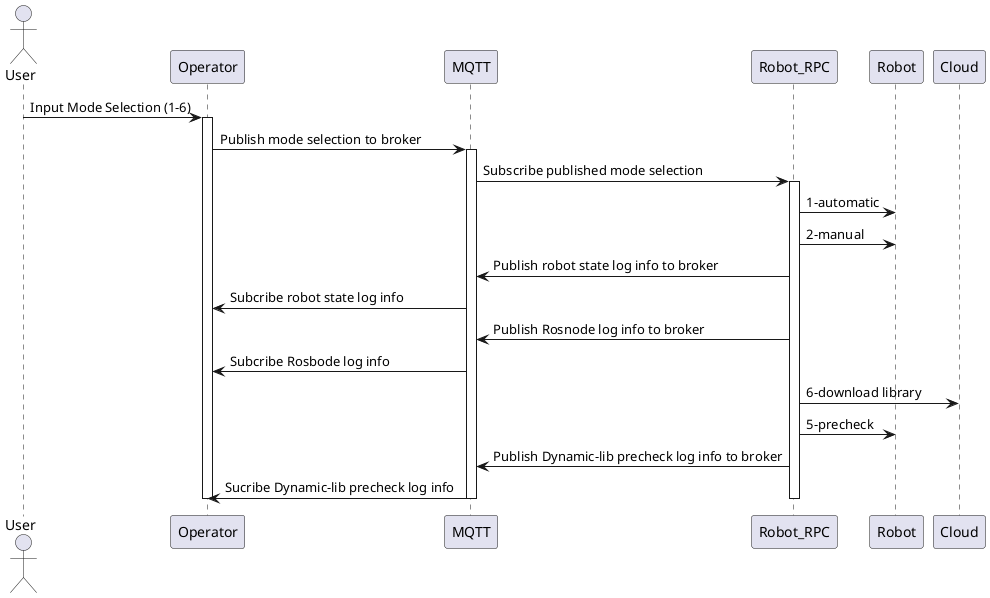 @startuml

actor User

User -> Operator : Input Mode Selection (1-6)
activate Operator
Operator -> MQTT: Publish mode selection to broker
activate MQTT
MQTT -> Robot_RPC: Subscribe published mode selection
activate Robot_RPC
Robot_RPC -> Robot : 1-automatic
Robot_RPC -> Robot : 2-manual
Robot_RPC -> MQTT : Publish robot state log info to broker
MQTT -> Operator :  Subcribe robot state log info
Robot_RPC -> MQTT : Publish Rosnode log info to broker
MQTT -> Operator : Subcribe Rosbode log info
Robot_RPC -> Cloud : 6-download library
Robot_RPC -> Robot : 5-precheck
Robot_RPC -> MQTT : Publish Dynamic-lib precheck log info to broker
MQTT -> Operator: Sucribe Dynamic-lib precheck log info

deactivate MQTT
deactivate Operator
deactivate Robot_RPC
@enduml